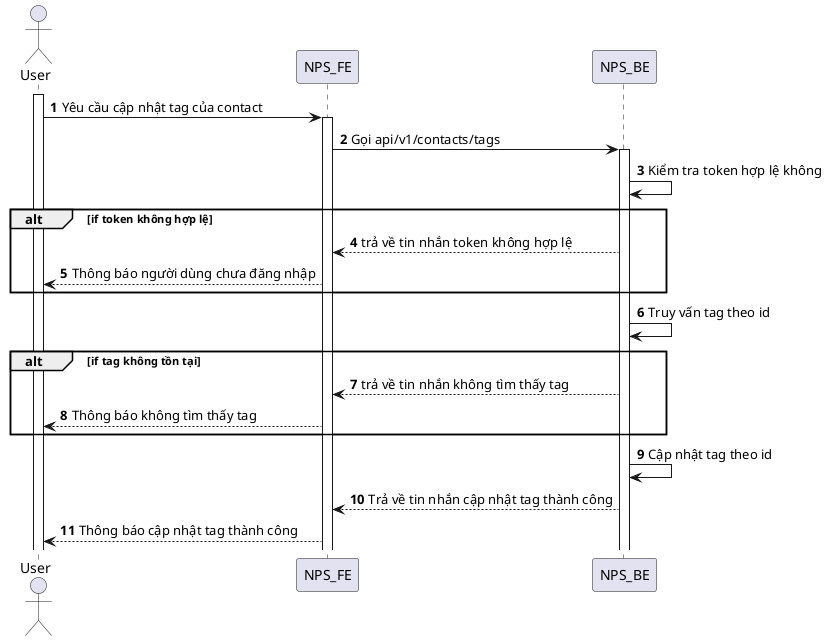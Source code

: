 @startuml
autonumber
actor User
activate User
User -> NPS_FE: Yêu cầu cập nhật tag của contact
activate NPS_FE
NPS_FE -> NPS_BE: Gọi api/v1/contacts/tags
activate NPS_BE
NPS_BE -> NPS_BE: Kiểm tra token hợp lệ không
alt if token không hợp lệ
NPS_BE --> NPS_FE: trả về tin nhắn token không hợp lệ
NPS_FE --> User: Thông báo người dùng chưa đăng nhập
end
NPS_BE -> NPS_BE: Truy vấn tag theo id
alt if tag không tồn tại
NPS_BE --> NPS_FE: trả về tin nhắn không tìm thấy tag
NPS_FE --> User: Thông báo không tìm thấy tag
end
NPS_BE -> NPS_BE: Cập nhật tag theo id
NPS_BE --> NPS_FE: Trả về tin nhắn cập nhật tag thành công
NPS_FE --> User: Thông báo cập nhật tag thành công
@enduml